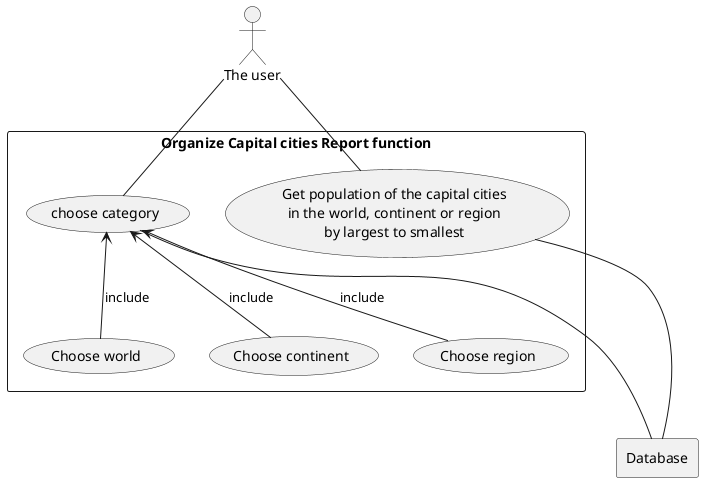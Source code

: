 @startuml

actor user as "The user"

rectangle Database

rectangle "Organize Capital cities Report function" {


    usecase world as "Choose world"
    usecase cc as "choose category"
    usecase continent as "Choose continent"
    usecase region as "Choose region"
    usecase UC as "Get population of the capital cities
        in the world, continent or region
        by largest to smallest"

    user -- UC
    user -- cc
    cc <-- world : include
    cc <-- continent : include
    cc <-- region : include

    UC -- Database
    cc --- Database

}

@enduml